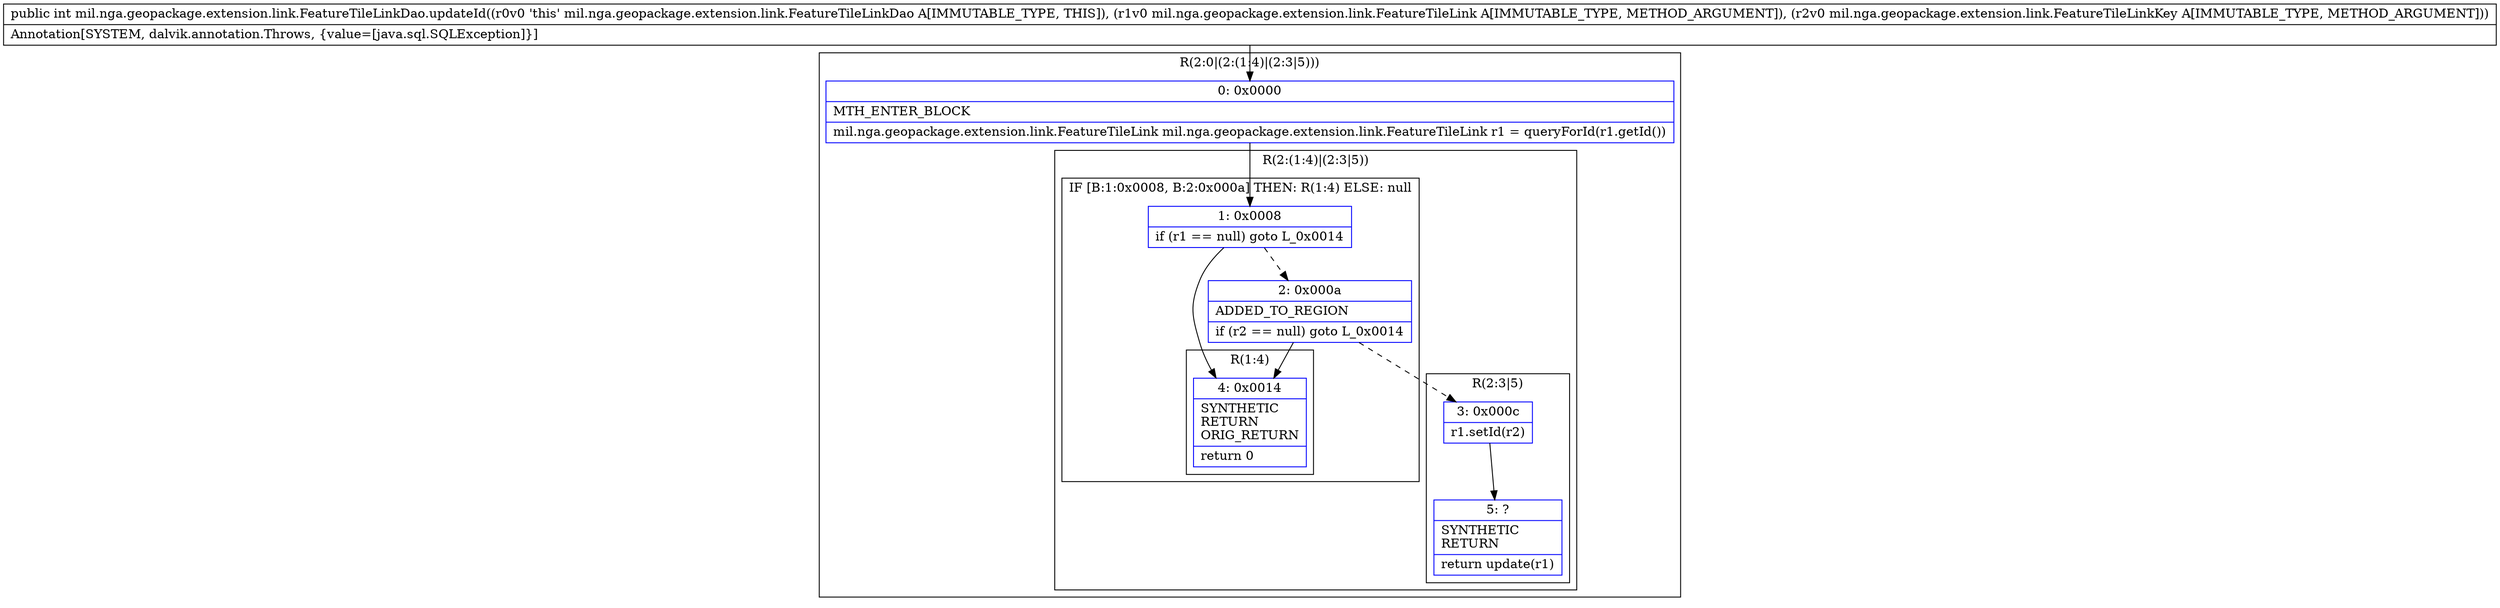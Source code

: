 digraph "CFG formil.nga.geopackage.extension.link.FeatureTileLinkDao.updateId(Lmil\/nga\/geopackage\/extension\/link\/FeatureTileLink;Lmil\/nga\/geopackage\/extension\/link\/FeatureTileLinkKey;)I" {
subgraph cluster_Region_129653837 {
label = "R(2:0|(2:(1:4)|(2:3|5)))";
node [shape=record,color=blue];
Node_0 [shape=record,label="{0\:\ 0x0000|MTH_ENTER_BLOCK\l|mil.nga.geopackage.extension.link.FeatureTileLink mil.nga.geopackage.extension.link.FeatureTileLink r1 = queryForId(r1.getId())\l}"];
subgraph cluster_Region_533794734 {
label = "R(2:(1:4)|(2:3|5))";
node [shape=record,color=blue];
subgraph cluster_IfRegion_1142722097 {
label = "IF [B:1:0x0008, B:2:0x000a] THEN: R(1:4) ELSE: null";
node [shape=record,color=blue];
Node_1 [shape=record,label="{1\:\ 0x0008|if (r1 == null) goto L_0x0014\l}"];
Node_2 [shape=record,label="{2\:\ 0x000a|ADDED_TO_REGION\l|if (r2 == null) goto L_0x0014\l}"];
subgraph cluster_Region_980878197 {
label = "R(1:4)";
node [shape=record,color=blue];
Node_4 [shape=record,label="{4\:\ 0x0014|SYNTHETIC\lRETURN\lORIG_RETURN\l|return 0\l}"];
}
}
subgraph cluster_Region_2079187470 {
label = "R(2:3|5)";
node [shape=record,color=blue];
Node_3 [shape=record,label="{3\:\ 0x000c|r1.setId(r2)\l}"];
Node_5 [shape=record,label="{5\:\ ?|SYNTHETIC\lRETURN\l|return update(r1)\l}"];
}
}
}
MethodNode[shape=record,label="{public int mil.nga.geopackage.extension.link.FeatureTileLinkDao.updateId((r0v0 'this' mil.nga.geopackage.extension.link.FeatureTileLinkDao A[IMMUTABLE_TYPE, THIS]), (r1v0 mil.nga.geopackage.extension.link.FeatureTileLink A[IMMUTABLE_TYPE, METHOD_ARGUMENT]), (r2v0 mil.nga.geopackage.extension.link.FeatureTileLinkKey A[IMMUTABLE_TYPE, METHOD_ARGUMENT]))  | Annotation[SYSTEM, dalvik.annotation.Throws, \{value=[java.sql.SQLException]\}]\l}"];
MethodNode -> Node_0;
Node_0 -> Node_1;
Node_1 -> Node_2[style=dashed];
Node_1 -> Node_4;
Node_2 -> Node_3[style=dashed];
Node_2 -> Node_4;
Node_3 -> Node_5;
}

